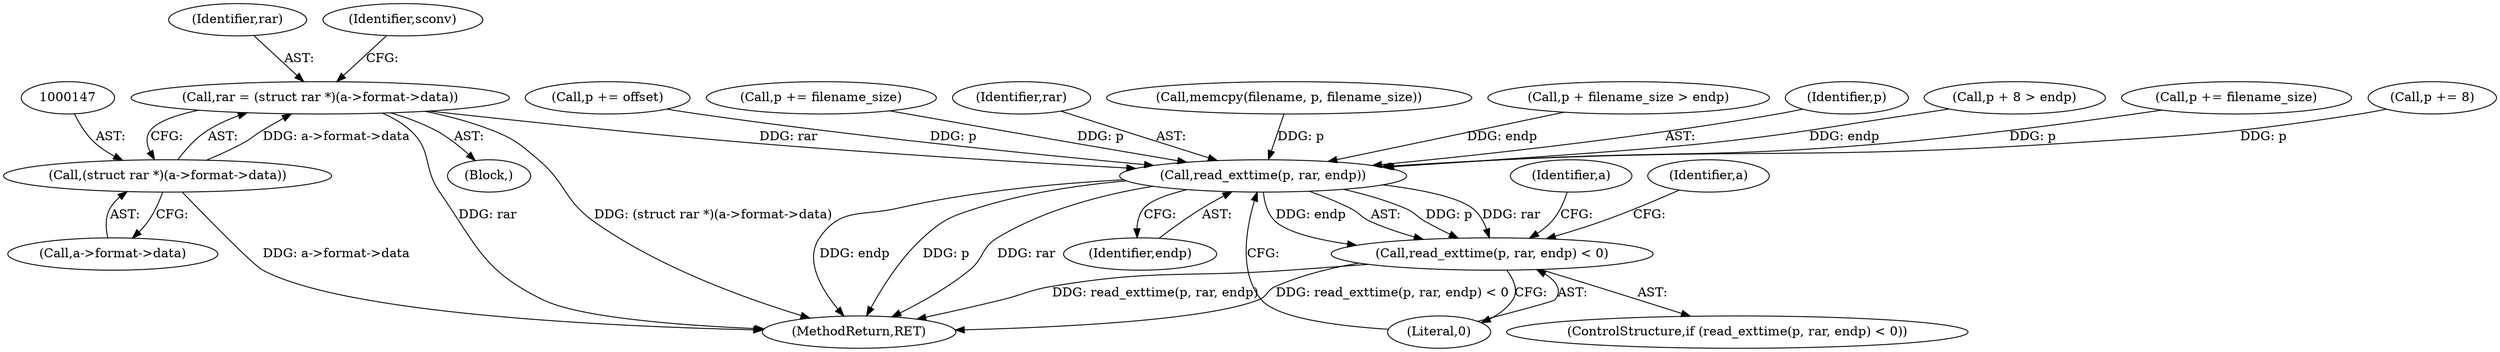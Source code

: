 digraph "0_libarchive_5562545b5562f6d12a4ef991fae158bf4ccf92b6@pointer" {
"1000144" [label="(Call,rar = (struct rar *)(a->format->data))"];
"1000146" [label="(Call,(struct rar *)(a->format->data))"];
"1001377" [label="(Call,read_exttime(p, rar, endp))"];
"1001376" [label="(Call,read_exttime(p, rar, endp) < 0)"];
"1001393" [label="(Identifier,a)"];
"1000629" [label="(Call,p + filename_size > endp)"];
"1001378" [label="(Identifier,p)"];
"1001381" [label="(Literal,0)"];
"1001376" [label="(Call,read_exttime(p, rar, endp) < 0)"];
"1001344" [label="(Call,p + 8 > endp)"];
"1001386" [label="(Identifier,a)"];
"1000145" [label="(Identifier,rar)"];
"1001055" [label="(Call,p += filename_size)"];
"1000144" [label="(Call,rar = (struct rar *)(a->format->data))"];
"1001375" [label="(ControlStructure,if (read_exttime(p, rar, endp) < 0))"];
"1000146" [label="(Call,(struct rar *)(a->format->data))"];
"1000121" [label="(Block,)"];
"1001365" [label="(Call,p += 8)"];
"1001377" [label="(Call,read_exttime(p, rar, endp))"];
"1000148" [label="(Call,a->format->data)"];
"1001007" [label="(Call,p += offset)"];
"1001075" [label="(Call,p += filename_size)"];
"1001741" [label="(MethodReturn,RET)"];
"1000154" [label="(Identifier,sconv)"];
"1001379" [label="(Identifier,rar)"];
"1001380" [label="(Identifier,endp)"];
"1000700" [label="(Call,memcpy(filename, p, filename_size))"];
"1000144" -> "1000121"  [label="AST: "];
"1000144" -> "1000146"  [label="CFG: "];
"1000145" -> "1000144"  [label="AST: "];
"1000146" -> "1000144"  [label="AST: "];
"1000154" -> "1000144"  [label="CFG: "];
"1000144" -> "1001741"  [label="DDG: rar"];
"1000144" -> "1001741"  [label="DDG: (struct rar *)(a->format->data)"];
"1000146" -> "1000144"  [label="DDG: a->format->data"];
"1000144" -> "1001377"  [label="DDG: rar"];
"1000146" -> "1000148"  [label="CFG: "];
"1000147" -> "1000146"  [label="AST: "];
"1000148" -> "1000146"  [label="AST: "];
"1000146" -> "1001741"  [label="DDG: a->format->data"];
"1001377" -> "1001376"  [label="AST: "];
"1001377" -> "1001380"  [label="CFG: "];
"1001378" -> "1001377"  [label="AST: "];
"1001379" -> "1001377"  [label="AST: "];
"1001380" -> "1001377"  [label="AST: "];
"1001381" -> "1001377"  [label="CFG: "];
"1001377" -> "1001741"  [label="DDG: endp"];
"1001377" -> "1001741"  [label="DDG: p"];
"1001377" -> "1001741"  [label="DDG: rar"];
"1001377" -> "1001376"  [label="DDG: p"];
"1001377" -> "1001376"  [label="DDG: rar"];
"1001377" -> "1001376"  [label="DDG: endp"];
"1001365" -> "1001377"  [label="DDG: p"];
"1001055" -> "1001377"  [label="DDG: p"];
"1001007" -> "1001377"  [label="DDG: p"];
"1001075" -> "1001377"  [label="DDG: p"];
"1000700" -> "1001377"  [label="DDG: p"];
"1000629" -> "1001377"  [label="DDG: endp"];
"1001344" -> "1001377"  [label="DDG: endp"];
"1001376" -> "1001375"  [label="AST: "];
"1001376" -> "1001381"  [label="CFG: "];
"1001381" -> "1001376"  [label="AST: "];
"1001386" -> "1001376"  [label="CFG: "];
"1001393" -> "1001376"  [label="CFG: "];
"1001376" -> "1001741"  [label="DDG: read_exttime(p, rar, endp)"];
"1001376" -> "1001741"  [label="DDG: read_exttime(p, rar, endp) < 0"];
}
